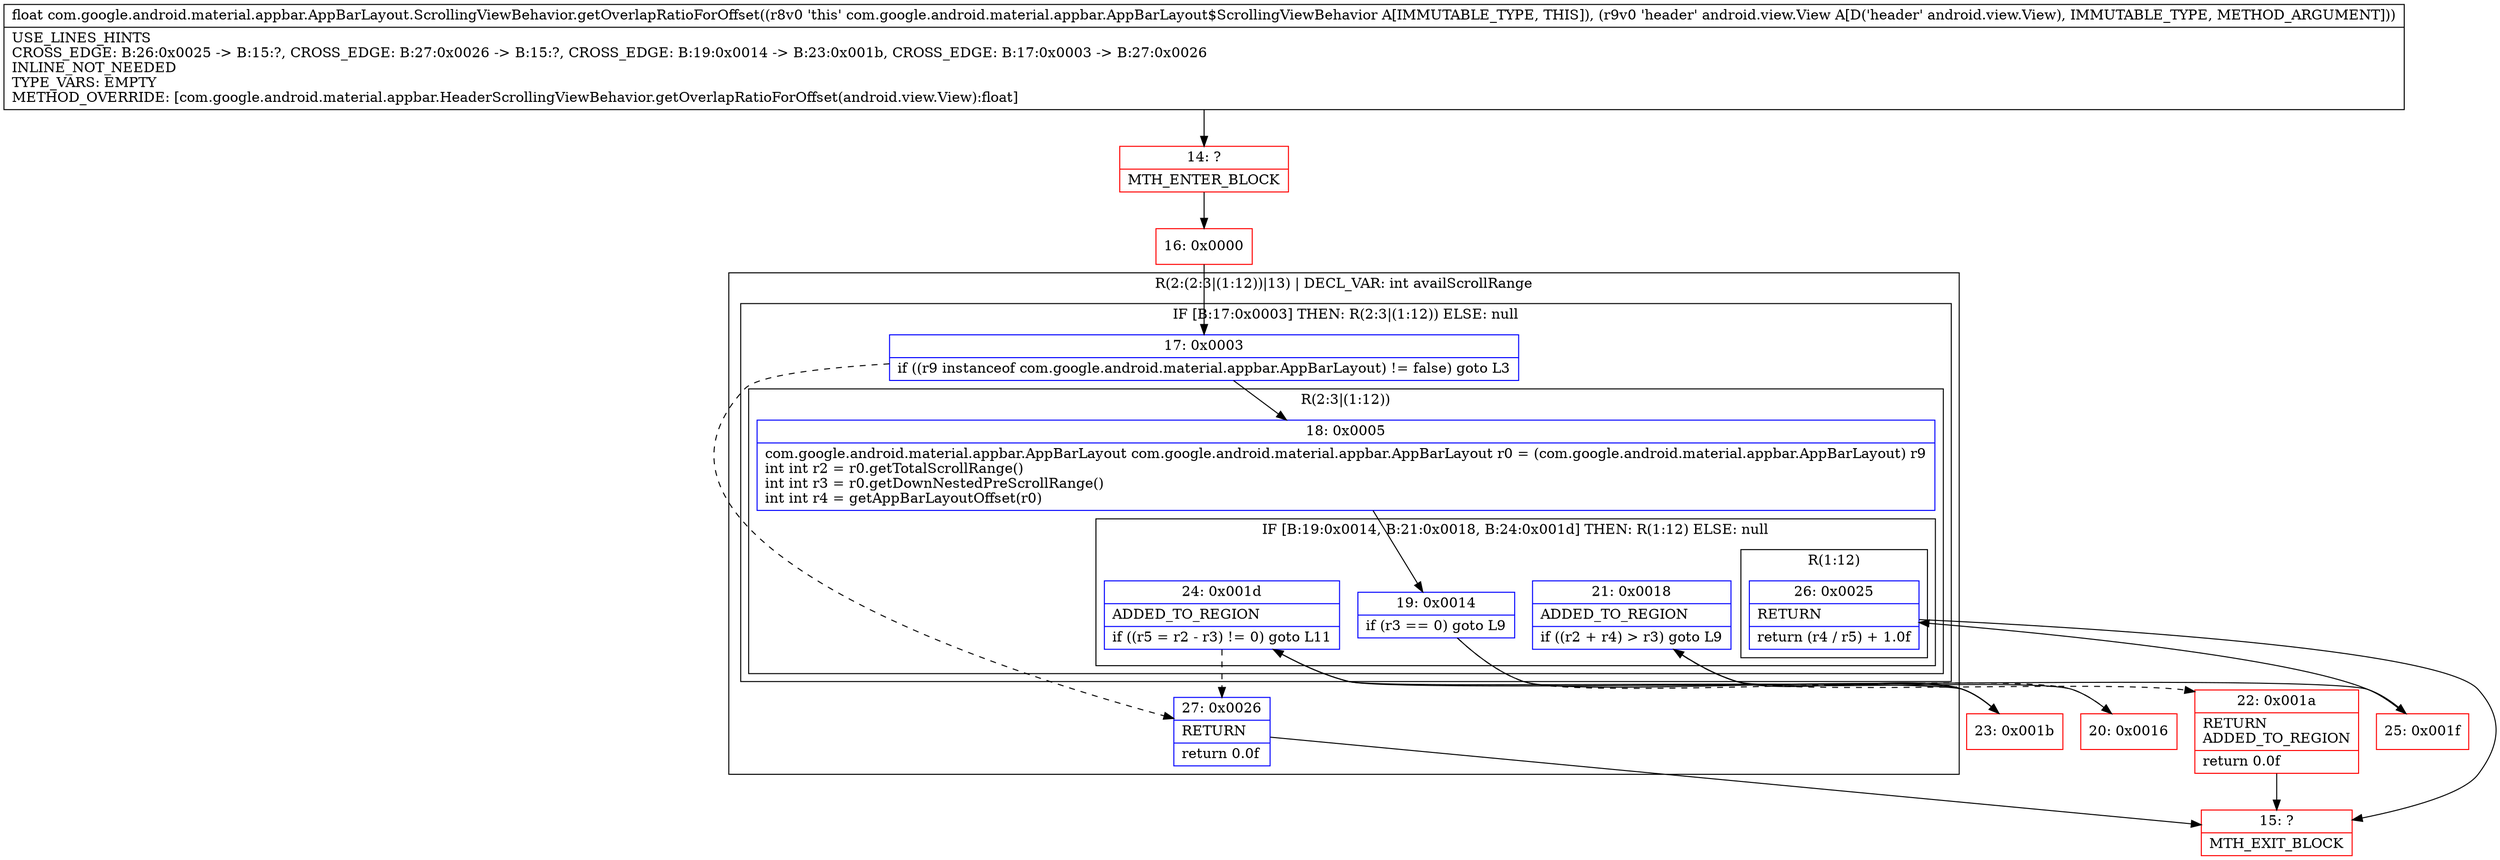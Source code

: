 digraph "CFG forcom.google.android.material.appbar.AppBarLayout.ScrollingViewBehavior.getOverlapRatioForOffset(Landroid\/view\/View;)F" {
subgraph cluster_Region_287999029 {
label = "R(2:(2:3|(1:12))|13) | DECL_VAR: int availScrollRange\l";
node [shape=record,color=blue];
subgraph cluster_IfRegion_1971749832 {
label = "IF [B:17:0x0003] THEN: R(2:3|(1:12)) ELSE: null";
node [shape=record,color=blue];
Node_17 [shape=record,label="{17\:\ 0x0003|if ((r9 instanceof com.google.android.material.appbar.AppBarLayout) != false) goto L3\l}"];
subgraph cluster_Region_1155853444 {
label = "R(2:3|(1:12))";
node [shape=record,color=blue];
Node_18 [shape=record,label="{18\:\ 0x0005|com.google.android.material.appbar.AppBarLayout com.google.android.material.appbar.AppBarLayout r0 = (com.google.android.material.appbar.AppBarLayout) r9\lint int r2 = r0.getTotalScrollRange()\lint int r3 = r0.getDownNestedPreScrollRange()\lint int r4 = getAppBarLayoutOffset(r0)\l}"];
subgraph cluster_IfRegion_97237179 {
label = "IF [B:19:0x0014, B:21:0x0018, B:24:0x001d] THEN: R(1:12) ELSE: null";
node [shape=record,color=blue];
Node_19 [shape=record,label="{19\:\ 0x0014|if (r3 == 0) goto L9\l}"];
Node_21 [shape=record,label="{21\:\ 0x0018|ADDED_TO_REGION\l|if ((r2 + r4) \> r3) goto L9\l}"];
Node_24 [shape=record,label="{24\:\ 0x001d|ADDED_TO_REGION\l|if ((r5 = r2 \- r3) != 0) goto L11\l}"];
subgraph cluster_Region_338065025 {
label = "R(1:12)";
node [shape=record,color=blue];
Node_26 [shape=record,label="{26\:\ 0x0025|RETURN\l|return (r4 \/ r5) + 1.0f\l}"];
}
}
}
}
Node_27 [shape=record,label="{27\:\ 0x0026|RETURN\l|return 0.0f\l}"];
}
Node_14 [shape=record,color=red,label="{14\:\ ?|MTH_ENTER_BLOCK\l}"];
Node_16 [shape=record,color=red,label="{16\:\ 0x0000}"];
Node_20 [shape=record,color=red,label="{20\:\ 0x0016}"];
Node_22 [shape=record,color=red,label="{22\:\ 0x001a|RETURN\lADDED_TO_REGION\l|return 0.0f\l}"];
Node_15 [shape=record,color=red,label="{15\:\ ?|MTH_EXIT_BLOCK\l}"];
Node_23 [shape=record,color=red,label="{23\:\ 0x001b}"];
Node_25 [shape=record,color=red,label="{25\:\ 0x001f}"];
MethodNode[shape=record,label="{float com.google.android.material.appbar.AppBarLayout.ScrollingViewBehavior.getOverlapRatioForOffset((r8v0 'this' com.google.android.material.appbar.AppBarLayout$ScrollingViewBehavior A[IMMUTABLE_TYPE, THIS]), (r9v0 'header' android.view.View A[D('header' android.view.View), IMMUTABLE_TYPE, METHOD_ARGUMENT]))  | USE_LINES_HINTS\lCROSS_EDGE: B:26:0x0025 \-\> B:15:?, CROSS_EDGE: B:27:0x0026 \-\> B:15:?, CROSS_EDGE: B:19:0x0014 \-\> B:23:0x001b, CROSS_EDGE: B:17:0x0003 \-\> B:27:0x0026\lINLINE_NOT_NEEDED\lTYPE_VARS: EMPTY\lMETHOD_OVERRIDE: [com.google.android.material.appbar.HeaderScrollingViewBehavior.getOverlapRatioForOffset(android.view.View):float]\l}"];
MethodNode -> Node_14;Node_17 -> Node_18;
Node_17 -> Node_27[style=dashed];
Node_18 -> Node_19;
Node_19 -> Node_20[style=dashed];
Node_19 -> Node_23;
Node_21 -> Node_22[style=dashed];
Node_21 -> Node_23;
Node_24 -> Node_25;
Node_24 -> Node_27[style=dashed];
Node_26 -> Node_15;
Node_27 -> Node_15;
Node_14 -> Node_16;
Node_16 -> Node_17;
Node_20 -> Node_21;
Node_22 -> Node_15;
Node_23 -> Node_24;
Node_25 -> Node_26;
}

